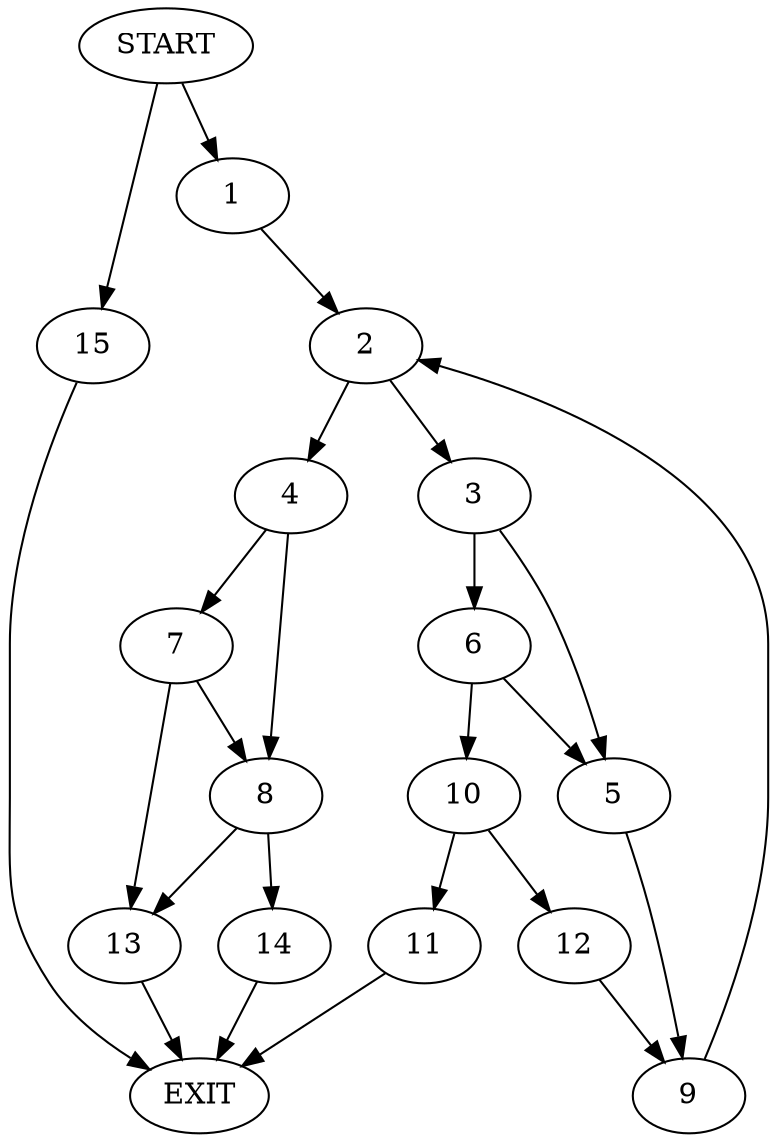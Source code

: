 digraph {
0 [label="START"]
16 [label="EXIT"]
0 -> 1
1 -> 2
2 -> 3
2 -> 4
3 -> 5
3 -> 6
4 -> 7
4 -> 8
5 -> 9
6 -> 5
6 -> 10
10 -> 11
10 -> 12
11 -> 16
12 -> 9
9 -> 2
8 -> 13
8 -> 14
7 -> 13
7 -> 8
13 -> 16
14 -> 16
0 -> 15
15 -> 16
}
